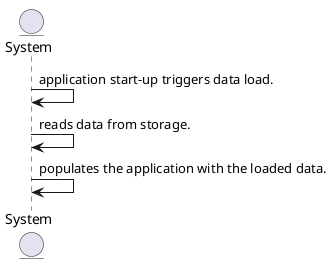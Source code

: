 @startuml
entity System
System -> System: application start-up triggers data load.
System -> System: reads data from storage.
System -> System: populates the application with the loaded data.
@enduml
